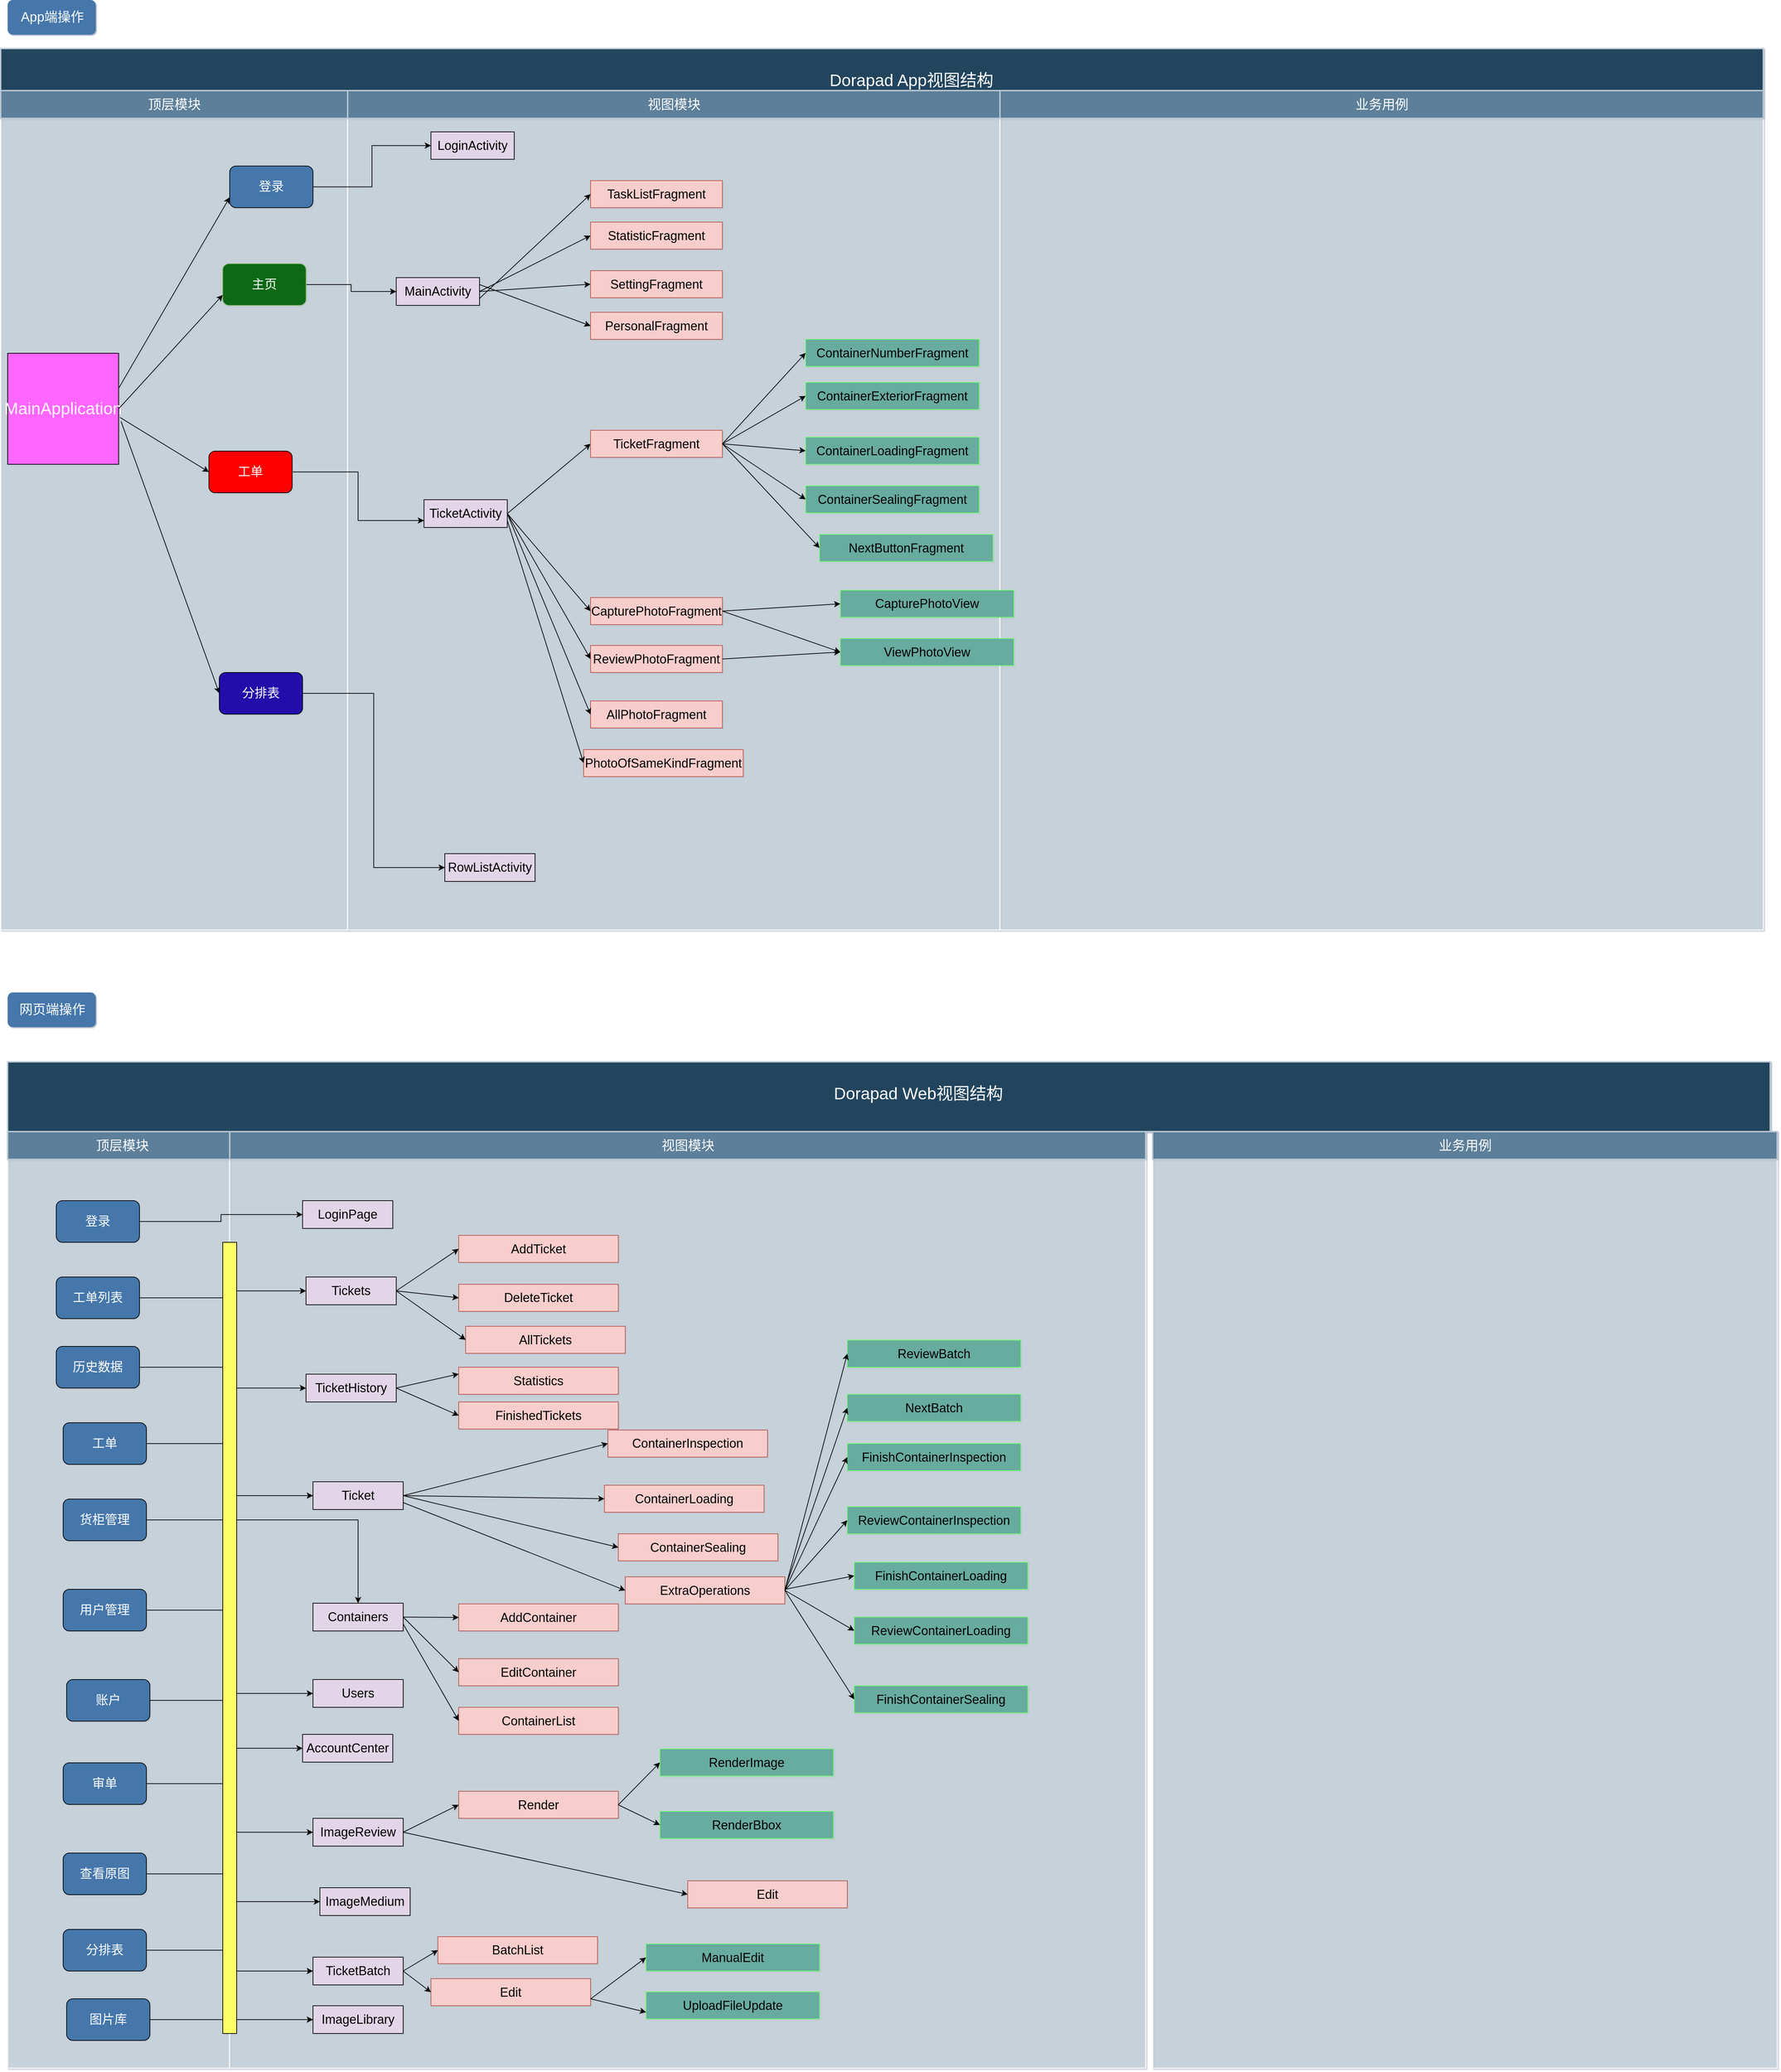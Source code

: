 <mxfile version="18.0.7" type="github">
  <diagram id="6a731a19-8d31-9384-78a2-239565b7b9f0" name="Page-1">
    <mxGraphModel dx="1422" dy="798" grid="1" gridSize="10" guides="1" tooltips="1" connect="1" arrows="1" fold="1" page="1" pageScale="1" pageWidth="1169" pageHeight="827" background="none" math="0" shadow="1">
      <root>
        <mxCell id="0" />
        <mxCell id="1" parent="0" />
        <mxCell id="56" value="Dorapad App视图结构" style="strokeColor=#BAC8D3;fillColor=#23445D;fontSize=24;strokeWidth=2;fontFamily=Helvetica;html=1;fontColor=#FFFFFF;fontStyle=0;spacingBottom=8;spacingRight=0;spacingLeft=83;" parent="1" vertex="1">
          <mxGeometry x="150" y="830" width="2540" height="100.5" as="geometry" />
        </mxCell>
        <mxCell id="68" value="" style="strokeColor=#FFFFFF;fillColor=#BAC8D3;fontSize=18;strokeWidth=2;fontFamily=Helvetica;html=1;opacity=60;" parent="1" vertex="1">
          <mxGeometry x="150" y="930.5" width="500" height="1169.5" as="geometry" />
        </mxCell>
        <mxCell id="75" value="" style="strokeColor=#FFFFFF;fillColor=#BAC8D3;fontSize=18;strokeWidth=2;fontFamily=Helvetica;html=1;opacity=60;" parent="1" vertex="1">
          <mxGeometry x="650" y="920" width="940" height="1180" as="geometry" />
        </mxCell>
        <mxCell id="82" value="" style="strokeColor=#FFFFFF;fillColor=#BAC8D3;fontSize=18;strokeWidth=2;fontFamily=Helvetica;html=1;opacity=60;" parent="1" vertex="1">
          <mxGeometry x="1590" y="930.5" width="1100" height="1169.5" as="geometry" />
        </mxCell>
        <mxCell id="140" value="" style="group" parent="1" vertex="1" connectable="0">
          <mxGeometry x="150" y="890.5" width="1440" height="40" as="geometry" />
        </mxCell>
        <mxCell id="141" value="顶层模块" style="strokeColor=#BAC8D3;fillColor=#5d7f99;fontSize=19;strokeWidth=2;fontFamily=Helvetica;html=1;labelBackgroundColor=none;fontColor=#FFFFFF;" parent="140" vertex="1">
          <mxGeometry width="500" height="40" as="geometry" />
        </mxCell>
        <mxCell id="142" value="视图模块" style="strokeColor=#BAC8D3;fillColor=#5d7f99;fontSize=19;strokeWidth=2;fontFamily=Helvetica;html=1;labelBackgroundColor=none;fontColor=#FFFFFF;" parent="140" vertex="1">
          <mxGeometry x="500" width="940" height="40" as="geometry" />
        </mxCell>
        <mxCell id="143" value="业务用例" style="strokeColor=#BAC8D3;fillColor=#5d7f99;fontSize=19;strokeWidth=2;fontFamily=Helvetica;html=1;labelBackgroundColor=none;fontColor=#FFFFFF;" parent="1" vertex="1">
          <mxGeometry x="1590" y="890.5" width="1100" height="40" as="geometry" />
        </mxCell>
        <mxCell id="KtHz6CWN3VUIrA_hkouJ-246" value="&lt;font color=&quot;#ffffff&quot;&gt;&lt;font style=&quot;font-size: 19px&quot;&gt;App端操作&lt;/font&gt;&lt;br style=&quot;font-size: 13px&quot;&gt;&lt;/font&gt;" style="rounded=1;fillColor=#4477AB;strokeColor=none;strokeWidth=2;fontFamily=Helvetica;html=1;gradientColor=none;fontSize=13;" parent="1" vertex="1">
          <mxGeometry x="160.005" y="760" width="127" height="50" as="geometry" />
        </mxCell>
        <mxCell id="Xd9lSxhKwCtSjWoDa_1W-157" style="edgeStyle=orthogonalEdgeStyle;rounded=0;orthogonalLoop=1;jettySize=auto;html=1;entryX=0;entryY=0.5;entryDx=0;entryDy=0;fontSize=18;fontColor=#000000;" parent="1" source="Xd9lSxhKwCtSjWoDa_1W-147" target="Xd9lSxhKwCtSjWoDa_1W-156" edge="1">
          <mxGeometry relative="1" as="geometry" />
        </mxCell>
        <mxCell id="Xd9lSxhKwCtSjWoDa_1W-147" value="&lt;font style=&quot;font-size: 18px;&quot; color=&quot;#ffffff&quot;&gt;登录&lt;/font&gt;" style="rounded=1;whiteSpace=wrap;html=1;fillColor=#4477AB;" parent="1" vertex="1">
          <mxGeometry x="480" y="999.25" width="120" height="60" as="geometry" />
        </mxCell>
        <mxCell id="Xd9lSxhKwCtSjWoDa_1W-169" style="edgeStyle=orthogonalEdgeStyle;rounded=0;orthogonalLoop=1;jettySize=auto;html=1;entryX=0;entryY=0.5;entryDx=0;entryDy=0;fontSize=18;fontColor=#000000;" parent="1" source="Xd9lSxhKwCtSjWoDa_1W-148" target="Xd9lSxhKwCtSjWoDa_1W-158" edge="1">
          <mxGeometry relative="1" as="geometry" />
        </mxCell>
        <mxCell id="Xd9lSxhKwCtSjWoDa_1W-148" value="&lt;font color=&quot;#ffffff&quot;&gt;&lt;span style=&quot;font-size: 18px;&quot;&gt;主页&lt;/span&gt;&lt;/font&gt;" style="rounded=1;whiteSpace=wrap;html=1;fillColor=#096913;strokeColor=#82b366;" parent="1" vertex="1">
          <mxGeometry x="470" y="1140" width="120" height="60" as="geometry" />
        </mxCell>
        <mxCell id="Xd9lSxhKwCtSjWoDa_1W-198" style="edgeStyle=orthogonalEdgeStyle;rounded=0;orthogonalLoop=1;jettySize=auto;html=1;entryX=0;entryY=0.5;entryDx=0;entryDy=0;fontSize=18;fontColor=#000000;" parent="1" source="Xd9lSxhKwCtSjWoDa_1W-152" target="Xd9lSxhKwCtSjWoDa_1W-197" edge="1">
          <mxGeometry relative="1" as="geometry" />
        </mxCell>
        <mxCell id="Xd9lSxhKwCtSjWoDa_1W-152" value="&lt;font color=&quot;#ffffff&quot;&gt;&lt;span style=&quot;font-size: 18px;&quot;&gt;分排表&lt;/span&gt;&lt;/font&gt;" style="rounded=1;whiteSpace=wrap;html=1;fillColor=#210CAB;" parent="1" vertex="1">
          <mxGeometry x="465" y="1729" width="120" height="60" as="geometry" />
        </mxCell>
        <mxCell id="Xd9lSxhKwCtSjWoDa_1W-171" style="edgeStyle=orthogonalEdgeStyle;rounded=0;orthogonalLoop=1;jettySize=auto;html=1;entryX=0;entryY=0.75;entryDx=0;entryDy=0;fontSize=18;fontColor=#000000;" parent="1" source="Xd9lSxhKwCtSjWoDa_1W-153" target="Xd9lSxhKwCtSjWoDa_1W-170" edge="1">
          <mxGeometry relative="1" as="geometry" />
        </mxCell>
        <mxCell id="Xd9lSxhKwCtSjWoDa_1W-153" value="&lt;font color=&quot;#ffffff&quot;&gt;&lt;span style=&quot;font-size: 18px;&quot;&gt;工单&lt;/span&gt;&lt;/font&gt;" style="rounded=1;whiteSpace=wrap;html=1;fillColor=#FF0000;" parent="1" vertex="1">
          <mxGeometry x="450" y="1410" width="120" height="60" as="geometry" />
        </mxCell>
        <mxCell id="Xd9lSxhKwCtSjWoDa_1W-156" value="&lt;font color=&quot;#000000&quot;&gt;LoginActivity&lt;/font&gt;" style="rounded=0;whiteSpace=wrap;html=1;fontSize=18;fontColor=#FFFFFF;fillColor=#E1D5E7;" parent="1" vertex="1">
          <mxGeometry x="770" y="950" width="120" height="39.5" as="geometry" />
        </mxCell>
        <mxCell id="Xd9lSxhKwCtSjWoDa_1W-158" value="&lt;font color=&quot;#000000&quot;&gt;MainActivity&lt;/font&gt;" style="rounded=0;whiteSpace=wrap;html=1;fontSize=18;fontColor=#FFFFFF;fillColor=#E1D5E7;" parent="1" vertex="1">
          <mxGeometry x="720" y="1160" width="120" height="40" as="geometry" />
        </mxCell>
        <mxCell id="Xd9lSxhKwCtSjWoDa_1W-159" value="TaskListFragment" style="rounded=0;whiteSpace=wrap;html=1;fontSize=18;fillColor=#f8cecc;strokeColor=#b85450;" parent="1" vertex="1">
          <mxGeometry x="1000" y="1020.25" width="190" height="39" as="geometry" />
        </mxCell>
        <mxCell id="Xd9lSxhKwCtSjWoDa_1W-160" value="StatisticFragment" style="rounded=0;whiteSpace=wrap;html=1;fontSize=18;fillColor=#f8cecc;strokeColor=#b85450;" parent="1" vertex="1">
          <mxGeometry x="1000" y="1080" width="190" height="39" as="geometry" />
        </mxCell>
        <mxCell id="Xd9lSxhKwCtSjWoDa_1W-161" value="SettingFragment" style="rounded=0;whiteSpace=wrap;html=1;fontSize=18;fillColor=#f8cecc;strokeColor=#b85450;" parent="1" vertex="1">
          <mxGeometry x="1000" y="1150" width="190" height="39" as="geometry" />
        </mxCell>
        <mxCell id="Xd9lSxhKwCtSjWoDa_1W-162" value="PersonalFragment" style="rounded=0;whiteSpace=wrap;html=1;fontSize=18;fillColor=#f8cecc;strokeColor=#b85450;" parent="1" vertex="1">
          <mxGeometry x="1000" y="1210" width="190" height="39" as="geometry" />
        </mxCell>
        <mxCell id="Xd9lSxhKwCtSjWoDa_1W-164" value="" style="endArrow=classic;html=1;rounded=0;fontSize=18;fontColor=#000000;entryX=0;entryY=0.5;entryDx=0;entryDy=0;exitX=1;exitY=0.75;exitDx=0;exitDy=0;" parent="1" source="Xd9lSxhKwCtSjWoDa_1W-158" target="Xd9lSxhKwCtSjWoDa_1W-159" edge="1">
          <mxGeometry width="50" height="50" relative="1" as="geometry">
            <mxPoint x="600" y="1100" as="sourcePoint" />
            <mxPoint x="650" y="1050" as="targetPoint" />
          </mxGeometry>
        </mxCell>
        <mxCell id="Xd9lSxhKwCtSjWoDa_1W-166" value="" style="endArrow=classic;html=1;rounded=0;fontSize=18;fontColor=#000000;entryX=0;entryY=0.5;entryDx=0;entryDy=0;" parent="1" target="Xd9lSxhKwCtSjWoDa_1W-160" edge="1">
          <mxGeometry width="50" height="50" relative="1" as="geometry">
            <mxPoint x="840" y="1180" as="sourcePoint" />
            <mxPoint x="650" y="1050" as="targetPoint" />
          </mxGeometry>
        </mxCell>
        <mxCell id="Xd9lSxhKwCtSjWoDa_1W-167" value="" style="endArrow=classic;html=1;rounded=0;fontSize=18;fontColor=#000000;entryX=0;entryY=0.5;entryDx=0;entryDy=0;exitX=1;exitY=0.5;exitDx=0;exitDy=0;" parent="1" source="Xd9lSxhKwCtSjWoDa_1W-158" target="Xd9lSxhKwCtSjWoDa_1W-161" edge="1">
          <mxGeometry width="50" height="50" relative="1" as="geometry">
            <mxPoint x="610" y="1110" as="sourcePoint" />
            <mxPoint x="680" y="1109.5" as="targetPoint" />
          </mxGeometry>
        </mxCell>
        <mxCell id="Xd9lSxhKwCtSjWoDa_1W-168" value="" style="endArrow=classic;html=1;rounded=0;fontSize=18;fontColor=#000000;entryX=0;entryY=0.5;entryDx=0;entryDy=0;exitX=1;exitY=0.25;exitDx=0;exitDy=0;" parent="1" source="Xd9lSxhKwCtSjWoDa_1W-158" target="Xd9lSxhKwCtSjWoDa_1W-162" edge="1">
          <mxGeometry width="50" height="50" relative="1" as="geometry">
            <mxPoint x="600" y="1100" as="sourcePoint" />
            <mxPoint x="680" y="1179.5" as="targetPoint" />
          </mxGeometry>
        </mxCell>
        <mxCell id="Xd9lSxhKwCtSjWoDa_1W-170" value="&lt;font color=&quot;#000000&quot;&gt;TicketActivity&lt;/font&gt;" style="rounded=0;whiteSpace=wrap;html=1;fontSize=18;fontColor=#FFFFFF;fillColor=#E1D5E7;" parent="1" vertex="1">
          <mxGeometry x="760" y="1480" width="120" height="40" as="geometry" />
        </mxCell>
        <mxCell id="Xd9lSxhKwCtSjWoDa_1W-172" value="TicketFragment" style="rounded=0;whiteSpace=wrap;html=1;fontSize=18;fillColor=#f8cecc;strokeColor=#b85450;" parent="1" vertex="1">
          <mxGeometry x="1000" y="1380" width="190" height="39" as="geometry" />
        </mxCell>
        <mxCell id="Xd9lSxhKwCtSjWoDa_1W-173" value="CapturePhotoFragment" style="rounded=0;whiteSpace=wrap;html=1;fontSize=18;fillColor=#f8cecc;strokeColor=#b85450;" parent="1" vertex="1">
          <mxGeometry x="1000" y="1621" width="190" height="39" as="geometry" />
        </mxCell>
        <mxCell id="Xd9lSxhKwCtSjWoDa_1W-174" value="ReviewPhotoFragment" style="rounded=0;whiteSpace=wrap;html=1;fontSize=18;fillColor=#f8cecc;strokeColor=#b85450;" parent="1" vertex="1">
          <mxGeometry x="1000" y="1690" width="190" height="39" as="geometry" />
        </mxCell>
        <mxCell id="Xd9lSxhKwCtSjWoDa_1W-175" value="AllPhotoFragment" style="rounded=0;whiteSpace=wrap;html=1;fontSize=18;fillColor=#f8cecc;strokeColor=#b85450;" parent="1" vertex="1">
          <mxGeometry x="1000" y="1770" width="190" height="39" as="geometry" />
        </mxCell>
        <mxCell id="Xd9lSxhKwCtSjWoDa_1W-176" value="PhotoOfSameKindFragment" style="rounded=0;whiteSpace=wrap;html=1;fontSize=18;fillColor=#f8cecc;strokeColor=#b85450;" parent="1" vertex="1">
          <mxGeometry x="990" y="1840" width="230" height="39" as="geometry" />
        </mxCell>
        <mxCell id="Xd9lSxhKwCtSjWoDa_1W-177" value="" style="endArrow=classic;html=1;rounded=0;fontSize=18;fontColor=#000000;entryX=0;entryY=0.5;entryDx=0;entryDy=0;exitX=1;exitY=0.5;exitDx=0;exitDy=0;" parent="1" source="Xd9lSxhKwCtSjWoDa_1W-170" target="Xd9lSxhKwCtSjWoDa_1W-172" edge="1">
          <mxGeometry width="50" height="50" relative="1" as="geometry">
            <mxPoint x="600" y="1499.63" as="sourcePoint" />
            <mxPoint x="670" y="1439.38" as="targetPoint" />
          </mxGeometry>
        </mxCell>
        <mxCell id="Xd9lSxhKwCtSjWoDa_1W-178" value="" style="endArrow=classic;html=1;rounded=0;fontSize=18;fontColor=#000000;entryX=0;entryY=0.5;entryDx=0;entryDy=0;exitX=1;exitY=0.5;exitDx=0;exitDy=0;" parent="1" source="Xd9lSxhKwCtSjWoDa_1W-170" target="Xd9lSxhKwCtSjWoDa_1W-173" edge="1">
          <mxGeometry width="50" height="50" relative="1" as="geometry">
            <mxPoint x="610" y="1509.63" as="sourcePoint" />
            <mxPoint x="660" y="1329.5" as="targetPoint" />
          </mxGeometry>
        </mxCell>
        <mxCell id="Xd9lSxhKwCtSjWoDa_1W-179" value="" style="endArrow=classic;html=1;rounded=0;fontSize=18;fontColor=#000000;entryX=0;entryY=0.5;entryDx=0;entryDy=0;exitX=1;exitY=0.5;exitDx=0;exitDy=0;" parent="1" source="Xd9lSxhKwCtSjWoDa_1W-170" target="Xd9lSxhKwCtSjWoDa_1W-174" edge="1">
          <mxGeometry width="50" height="50" relative="1" as="geometry">
            <mxPoint x="600" y="1500" as="sourcePoint" />
            <mxPoint x="660" y="1400.5" as="targetPoint" />
          </mxGeometry>
        </mxCell>
        <mxCell id="Xd9lSxhKwCtSjWoDa_1W-180" value="" style="endArrow=classic;html=1;rounded=0;fontSize=18;fontColor=#000000;entryX=0;entryY=0.5;entryDx=0;entryDy=0;exitX=1;exitY=0.5;exitDx=0;exitDy=0;" parent="1" source="Xd9lSxhKwCtSjWoDa_1W-170" target="Xd9lSxhKwCtSjWoDa_1W-175" edge="1">
          <mxGeometry width="50" height="50" relative="1" as="geometry">
            <mxPoint x="610" y="1510" as="sourcePoint" />
            <mxPoint x="660" y="1479.5" as="targetPoint" />
          </mxGeometry>
        </mxCell>
        <mxCell id="Xd9lSxhKwCtSjWoDa_1W-181" value="" style="endArrow=classic;html=1;rounded=0;fontSize=18;fontColor=#000000;entryX=0;entryY=0.5;entryDx=0;entryDy=0;" parent="1" target="Xd9lSxhKwCtSjWoDa_1W-176" edge="1">
          <mxGeometry width="50" height="50" relative="1" as="geometry">
            <mxPoint x="880" y="1510" as="sourcePoint" />
            <mxPoint x="660" y="1559.5" as="targetPoint" />
          </mxGeometry>
        </mxCell>
        <mxCell id="Xd9lSxhKwCtSjWoDa_1W-182" value="ContainerNumberFragment" style="rounded=0;whiteSpace=wrap;html=1;fontSize=18;fillColor=#67AB9F;strokeColor=#66FF66;" parent="1" vertex="1">
          <mxGeometry x="1310" y="1249" width="250" height="39" as="geometry" />
        </mxCell>
        <mxCell id="Xd9lSxhKwCtSjWoDa_1W-183" value="ContainerExteriorFragment" style="rounded=0;whiteSpace=wrap;html=1;fontSize=18;fillColor=#67AB9F;strokeColor=#66FF66;" parent="1" vertex="1">
          <mxGeometry x="1310" y="1311" width="250" height="39" as="geometry" />
        </mxCell>
        <mxCell id="Xd9lSxhKwCtSjWoDa_1W-184" value="ContainerLoadingFragment" style="rounded=0;whiteSpace=wrap;html=1;fontSize=18;fillColor=#67AB9F;strokeColor=#66FF66;" parent="1" vertex="1">
          <mxGeometry x="1310" y="1390" width="250" height="39" as="geometry" />
        </mxCell>
        <mxCell id="Xd9lSxhKwCtSjWoDa_1W-185" value="ContainerSealingFragment" style="rounded=0;whiteSpace=wrap;html=1;fontSize=18;fillColor=#67AB9F;strokeColor=#66FF66;" parent="1" vertex="1">
          <mxGeometry x="1310" y="1460" width="250" height="39" as="geometry" />
        </mxCell>
        <mxCell id="Xd9lSxhKwCtSjWoDa_1W-186" value="NextButtonFragment" style="rounded=0;whiteSpace=wrap;html=1;fontSize=18;fillColor=#67AB9F;strokeColor=#66FF66;" parent="1" vertex="1">
          <mxGeometry x="1330" y="1530" width="250" height="39" as="geometry" />
        </mxCell>
        <mxCell id="Xd9lSxhKwCtSjWoDa_1W-187" value="" style="endArrow=classic;html=1;rounded=0;fontSize=18;fontColor=#000000;entryX=0;entryY=0.5;entryDx=0;entryDy=0;exitX=1;exitY=0.5;exitDx=0;exitDy=0;" parent="1" source="Xd9lSxhKwCtSjWoDa_1W-172" target="Xd9lSxhKwCtSjWoDa_1W-182" edge="1">
          <mxGeometry width="50" height="50" relative="1" as="geometry">
            <mxPoint x="870" y="1370.13" as="sourcePoint" />
            <mxPoint x="940" y="1270" as="targetPoint" />
          </mxGeometry>
        </mxCell>
        <mxCell id="Xd9lSxhKwCtSjWoDa_1W-188" value="" style="endArrow=classic;html=1;rounded=0;fontSize=18;fontColor=#000000;entryX=0;entryY=0.5;entryDx=0;entryDy=0;exitX=1;exitY=0.5;exitDx=0;exitDy=0;" parent="1" source="Xd9lSxhKwCtSjWoDa_1W-172" target="Xd9lSxhKwCtSjWoDa_1W-183" edge="1">
          <mxGeometry width="50" height="50" relative="1" as="geometry">
            <mxPoint x="870" y="1409.5" as="sourcePoint" />
            <mxPoint x="950" y="1280" as="targetPoint" />
          </mxGeometry>
        </mxCell>
        <mxCell id="Xd9lSxhKwCtSjWoDa_1W-189" value="" style="endArrow=classic;html=1;rounded=0;fontSize=18;fontColor=#000000;entryX=0;entryY=0.5;entryDx=0;entryDy=0;exitX=1;exitY=0.5;exitDx=0;exitDy=0;" parent="1" source="Xd9lSxhKwCtSjWoDa_1W-172" target="Xd9lSxhKwCtSjWoDa_1W-184" edge="1">
          <mxGeometry width="50" height="50" relative="1" as="geometry">
            <mxPoint x="870" y="1409.5" as="sourcePoint" />
            <mxPoint x="950" y="1340.5" as="targetPoint" />
          </mxGeometry>
        </mxCell>
        <mxCell id="Xd9lSxhKwCtSjWoDa_1W-190" value="" style="endArrow=classic;html=1;rounded=0;fontSize=18;fontColor=#000000;entryX=0;entryY=0.5;entryDx=0;entryDy=0;exitX=1;exitY=0.5;exitDx=0;exitDy=0;" parent="1" source="Xd9lSxhKwCtSjWoDa_1W-172" target="Xd9lSxhKwCtSjWoDa_1W-185" edge="1">
          <mxGeometry width="50" height="50" relative="1" as="geometry">
            <mxPoint x="870" y="1409.5" as="sourcePoint" />
            <mxPoint x="950" y="1419.5" as="targetPoint" />
          </mxGeometry>
        </mxCell>
        <mxCell id="Xd9lSxhKwCtSjWoDa_1W-191" value="" style="endArrow=classic;html=1;rounded=0;fontSize=18;fontColor=#000000;entryX=0;entryY=0.5;entryDx=0;entryDy=0;exitX=1;exitY=0.5;exitDx=0;exitDy=0;" parent="1" source="Xd9lSxhKwCtSjWoDa_1W-172" target="Xd9lSxhKwCtSjWoDa_1W-186" edge="1">
          <mxGeometry width="50" height="50" relative="1" as="geometry">
            <mxPoint x="870" y="1409.5" as="sourcePoint" />
            <mxPoint x="940" y="1489.5" as="targetPoint" />
          </mxGeometry>
        </mxCell>
        <mxCell id="Xd9lSxhKwCtSjWoDa_1W-192" value="ViewPhotoView" style="rounded=0;whiteSpace=wrap;html=1;fontSize=18;fillColor=#67AB9F;strokeColor=#66FF66;" parent="1" vertex="1">
          <mxGeometry x="1360" y="1680" width="250" height="39" as="geometry" />
        </mxCell>
        <mxCell id="Xd9lSxhKwCtSjWoDa_1W-193" value="CapturePhotoView" style="rounded=0;whiteSpace=wrap;html=1;fontSize=18;fillColor=#67AB9F;strokeColor=#66FF66;" parent="1" vertex="1">
          <mxGeometry x="1360" y="1610.5" width="250" height="39" as="geometry" />
        </mxCell>
        <mxCell id="Xd9lSxhKwCtSjWoDa_1W-194" value="" style="endArrow=classic;html=1;rounded=0;fontSize=18;fontColor=#000000;entryX=0;entryY=0.5;entryDx=0;entryDy=0;exitX=1;exitY=0.5;exitDx=0;exitDy=0;" parent="1" target="Xd9lSxhKwCtSjWoDa_1W-193" edge="1" source="Xd9lSxhKwCtSjWoDa_1W-173">
          <mxGeometry width="50" height="50" relative="1" as="geometry">
            <mxPoint x="860" y="1634.5" as="sourcePoint" />
            <mxPoint x="960" y="1784.5" as="targetPoint" />
          </mxGeometry>
        </mxCell>
        <mxCell id="Xd9lSxhKwCtSjWoDa_1W-195" value="" style="endArrow=classic;html=1;rounded=0;fontSize=18;fontColor=#000000;entryX=0;entryY=0.5;entryDx=0;entryDy=0;exitX=1;exitY=0.5;exitDx=0;exitDy=0;" parent="1" source="Xd9lSxhKwCtSjWoDa_1W-173" target="Xd9lSxhKwCtSjWoDa_1W-192" edge="1">
          <mxGeometry width="50" height="50" relative="1" as="geometry">
            <mxPoint x="870" y="1644.5" as="sourcePoint" />
            <mxPoint x="1000" y="1640" as="targetPoint" />
          </mxGeometry>
        </mxCell>
        <mxCell id="Xd9lSxhKwCtSjWoDa_1W-196" value="" style="endArrow=classic;html=1;rounded=0;fontSize=18;fontColor=#000000;entryX=0;entryY=0.5;entryDx=0;entryDy=0;exitX=1;exitY=0.5;exitDx=0;exitDy=0;" parent="1" source="Xd9lSxhKwCtSjWoDa_1W-174" target="Xd9lSxhKwCtSjWoDa_1W-192" edge="1">
          <mxGeometry width="50" height="50" relative="1" as="geometry">
            <mxPoint x="870" y="1650.5" as="sourcePoint" />
            <mxPoint x="1000" y="1709.5" as="targetPoint" />
          </mxGeometry>
        </mxCell>
        <mxCell id="Xd9lSxhKwCtSjWoDa_1W-197" value="&lt;font color=&quot;#000000&quot;&gt;RowListActivity&lt;/font&gt;" style="rounded=0;whiteSpace=wrap;html=1;fontSize=18;fontColor=#FFFFFF;fillColor=#E1D5E7;" parent="1" vertex="1">
          <mxGeometry x="790" y="1990" width="130" height="40" as="geometry" />
        </mxCell>
        <mxCell id="Xd9lSxhKwCtSjWoDa_1W-199" value="&lt;font color=&quot;#ffffff&quot;&gt;&lt;font style=&quot;font-size: 19px&quot;&gt;网页端操作&lt;/font&gt;&lt;br style=&quot;font-size: 13px&quot;&gt;&lt;/font&gt;" style="rounded=1;fillColor=#4477AB;strokeColor=none;strokeWidth=2;fontFamily=Helvetica;html=1;gradientColor=none;fontSize=13;" parent="1" vertex="1">
          <mxGeometry x="160.005" y="2190" width="127" height="50" as="geometry" />
        </mxCell>
        <mxCell id="Xd9lSxhKwCtSjWoDa_1W-200" value="Dorapad Web视图结构" style="strokeColor=#BAC8D3;fillColor=#23445D;fontSize=24;strokeWidth=2;fontFamily=Helvetica;html=1;fontColor=#FFFFFF;fontStyle=0;spacingBottom=8;spacingRight=0;spacingLeft=83;" parent="1" vertex="1">
          <mxGeometry x="160" y="2290" width="2540" height="100.5" as="geometry" />
        </mxCell>
        <mxCell id="Xd9lSxhKwCtSjWoDa_1W-201" value="" style="strokeColor=#FFFFFF;fillColor=#BAC8D3;fontSize=18;strokeWidth=2;fontFamily=Helvetica;html=1;opacity=60;" parent="1" vertex="1">
          <mxGeometry x="160" y="2400" width="320" height="1340" as="geometry" />
        </mxCell>
        <mxCell id="Xd9lSxhKwCtSjWoDa_1W-202" value="" style="strokeColor=#FFFFFF;fillColor=#BAC8D3;fontSize=18;strokeWidth=2;fontFamily=Helvetica;html=1;opacity=60;" parent="1" vertex="1">
          <mxGeometry x="480" y="2400" width="1320" height="1340" as="geometry" />
        </mxCell>
        <mxCell id="Xd9lSxhKwCtSjWoDa_1W-203" value="" style="strokeColor=#FFFFFF;fillColor=#BAC8D3;fontSize=18;strokeWidth=2;fontFamily=Helvetica;html=1;opacity=60;" parent="1" vertex="1">
          <mxGeometry x="1810" y="2390.5" width="900" height="1349.5" as="geometry" />
        </mxCell>
        <mxCell id="Xd9lSxhKwCtSjWoDa_1W-204" value="业务用例" style="strokeColor=#BAC8D3;fillColor=#5d7f99;fontSize=19;strokeWidth=2;fontFamily=Helvetica;html=1;labelBackgroundColor=none;fontColor=#FFFFFF;" parent="1" vertex="1">
          <mxGeometry x="1810" y="2390.5" width="900" height="40" as="geometry" />
        </mxCell>
        <mxCell id="Xd9lSxhKwCtSjWoDa_1W-205" value="" style="group" parent="1" vertex="1" connectable="0">
          <mxGeometry x="160" y="2390.5" width="1640" height="68.5" as="geometry" />
        </mxCell>
        <mxCell id="Xd9lSxhKwCtSjWoDa_1W-206" value="顶层模块" style="strokeColor=#BAC8D3;fillColor=#5d7f99;fontSize=19;strokeWidth=2;fontFamily=Helvetica;html=1;labelBackgroundColor=none;fontColor=#FFFFFF;" parent="Xd9lSxhKwCtSjWoDa_1W-205" vertex="1">
          <mxGeometry width="330" height="40" as="geometry" />
        </mxCell>
        <mxCell id="Xd9lSxhKwCtSjWoDa_1W-207" value="视图模块" style="strokeColor=#BAC8D3;fillColor=#5d7f99;fontSize=19;strokeWidth=2;fontFamily=Helvetica;html=1;labelBackgroundColor=none;fontColor=#FFFFFF;" parent="Xd9lSxhKwCtSjWoDa_1W-205" vertex="1">
          <mxGeometry x="320" width="1320" height="40" as="geometry" />
        </mxCell>
        <mxCell id="G0_cIJu9ryA7k_sfbCdE-165" style="edgeStyle=orthogonalEdgeStyle;rounded=0;orthogonalLoop=1;jettySize=auto;html=1;entryX=0;entryY=0.5;entryDx=0;entryDy=0;" parent="1" source="G0_cIJu9ryA7k_sfbCdE-143" target="G0_cIJu9ryA7k_sfbCdE-151" edge="1">
          <mxGeometry relative="1" as="geometry" />
        </mxCell>
        <mxCell id="G0_cIJu9ryA7k_sfbCdE-143" value="&lt;font color=&quot;#ffffff&quot;&gt;&lt;span style=&quot;font-size: 18px;&quot;&gt;登录&lt;/span&gt;&lt;/font&gt;" style="rounded=1;whiteSpace=wrap;html=1;fillColor=#4477AB;" parent="1" vertex="1">
          <mxGeometry x="230" y="2490" width="120" height="60" as="geometry" />
        </mxCell>
        <mxCell id="G0_cIJu9ryA7k_sfbCdE-166" style="edgeStyle=orthogonalEdgeStyle;rounded=0;orthogonalLoop=1;jettySize=auto;html=1;entryX=0;entryY=0.5;entryDx=0;entryDy=0;" parent="1" source="G0_cIJu9ryA7k_sfbCdE-144" target="G0_cIJu9ryA7k_sfbCdE-152" edge="1">
          <mxGeometry relative="1" as="geometry" />
        </mxCell>
        <mxCell id="G0_cIJu9ryA7k_sfbCdE-144" value="&lt;font color=&quot;#ffffff&quot;&gt;&lt;span style=&quot;font-size: 18px;&quot;&gt;工单列表&lt;/span&gt;&lt;/font&gt;" style="rounded=1;whiteSpace=wrap;html=1;fillColor=#4477AB;" parent="1" vertex="1">
          <mxGeometry x="230" y="2600" width="120" height="60" as="geometry" />
        </mxCell>
        <mxCell id="G0_cIJu9ryA7k_sfbCdE-168" style="edgeStyle=orthogonalEdgeStyle;rounded=0;orthogonalLoop=1;jettySize=auto;html=1;entryX=0;entryY=0.5;entryDx=0;entryDy=0;" parent="1" source="G0_cIJu9ryA7k_sfbCdE-145" target="G0_cIJu9ryA7k_sfbCdE-154" edge="1">
          <mxGeometry relative="1" as="geometry" />
        </mxCell>
        <mxCell id="G0_cIJu9ryA7k_sfbCdE-145" value="&lt;font color=&quot;#ffffff&quot;&gt;&lt;span style=&quot;font-size: 18px;&quot;&gt;工单&lt;/span&gt;&lt;/font&gt;" style="rounded=1;whiteSpace=wrap;html=1;fillColor=#4477AB;" parent="1" vertex="1">
          <mxGeometry x="240" y="2810" width="120" height="60" as="geometry" />
        </mxCell>
        <mxCell id="G0_cIJu9ryA7k_sfbCdE-172" style="edgeStyle=orthogonalEdgeStyle;rounded=0;orthogonalLoop=1;jettySize=auto;html=1;entryX=0;entryY=0.5;entryDx=0;entryDy=0;" parent="1" source="G0_cIJu9ryA7k_sfbCdE-146" target="G0_cIJu9ryA7k_sfbCdE-158" edge="1">
          <mxGeometry relative="1" as="geometry" />
        </mxCell>
        <mxCell id="G0_cIJu9ryA7k_sfbCdE-146" value="&lt;font color=&quot;#ffffff&quot;&gt;&lt;span style=&quot;font-size: 18px;&quot;&gt;审单&lt;/span&gt;&lt;/font&gt;" style="rounded=1;whiteSpace=wrap;html=1;fillColor=#4477AB;" parent="1" vertex="1">
          <mxGeometry x="240" y="3300" width="120" height="60" as="geometry" />
        </mxCell>
        <mxCell id="G0_cIJu9ryA7k_sfbCdE-170" style="edgeStyle=orthogonalEdgeStyle;rounded=0;orthogonalLoop=1;jettySize=auto;html=1;entryX=0;entryY=0.5;entryDx=0;entryDy=0;" parent="1" source="G0_cIJu9ryA7k_sfbCdE-147" target="G0_cIJu9ryA7k_sfbCdE-156" edge="1">
          <mxGeometry relative="1" as="geometry" />
        </mxCell>
        <mxCell id="G0_cIJu9ryA7k_sfbCdE-147" value="&lt;font color=&quot;#ffffff&quot;&gt;&lt;span style=&quot;font-size: 18px;&quot;&gt;用户管理&lt;/span&gt;&lt;/font&gt;" style="rounded=1;whiteSpace=wrap;html=1;fillColor=#4477AB;" parent="1" vertex="1">
          <mxGeometry x="240" y="3050" width="120" height="60" as="geometry" />
        </mxCell>
        <mxCell id="G0_cIJu9ryA7k_sfbCdE-171" style="edgeStyle=orthogonalEdgeStyle;rounded=0;orthogonalLoop=1;jettySize=auto;html=1;entryX=0;entryY=0.5;entryDx=0;entryDy=0;" parent="1" source="G0_cIJu9ryA7k_sfbCdE-148" target="G0_cIJu9ryA7k_sfbCdE-157" edge="1">
          <mxGeometry relative="1" as="geometry" />
        </mxCell>
        <mxCell id="G0_cIJu9ryA7k_sfbCdE-148" value="&lt;font color=&quot;#ffffff&quot;&gt;&lt;span style=&quot;font-size: 18px;&quot;&gt;账户&lt;/span&gt;&lt;/font&gt;" style="rounded=1;whiteSpace=wrap;html=1;fillColor=#4477AB;" parent="1" vertex="1">
          <mxGeometry x="245" y="3180" width="120" height="60" as="geometry" />
        </mxCell>
        <mxCell id="G0_cIJu9ryA7k_sfbCdE-167" style="edgeStyle=orthogonalEdgeStyle;rounded=0;orthogonalLoop=1;jettySize=auto;html=1;" parent="1" source="G0_cIJu9ryA7k_sfbCdE-149" target="G0_cIJu9ryA7k_sfbCdE-153" edge="1">
          <mxGeometry relative="1" as="geometry" />
        </mxCell>
        <mxCell id="G0_cIJu9ryA7k_sfbCdE-149" value="&lt;font color=&quot;#ffffff&quot;&gt;&lt;span style=&quot;font-size: 18px;&quot;&gt;历史数据&lt;/span&gt;&lt;/font&gt;" style="rounded=1;whiteSpace=wrap;html=1;fillColor=#4477AB;" parent="1" vertex="1">
          <mxGeometry x="230" y="2700" width="120" height="60" as="geometry" />
        </mxCell>
        <mxCell id="G0_cIJu9ryA7k_sfbCdE-169" style="edgeStyle=orthogonalEdgeStyle;rounded=0;orthogonalLoop=1;jettySize=auto;html=1;" parent="1" source="G0_cIJu9ryA7k_sfbCdE-150" target="G0_cIJu9ryA7k_sfbCdE-155" edge="1">
          <mxGeometry relative="1" as="geometry" />
        </mxCell>
        <mxCell id="G0_cIJu9ryA7k_sfbCdE-150" value="&lt;font color=&quot;#ffffff&quot;&gt;&lt;span style=&quot;font-size: 18px;&quot;&gt;货柜管理&lt;/span&gt;&lt;/font&gt;" style="rounded=1;whiteSpace=wrap;html=1;fillColor=#4477AB;" parent="1" vertex="1">
          <mxGeometry x="240" y="2920" width="120" height="60" as="geometry" />
        </mxCell>
        <mxCell id="G0_cIJu9ryA7k_sfbCdE-151" value="&lt;font color=&quot;#000000&quot;&gt;LoginPage&lt;/font&gt;" style="rounded=0;whiteSpace=wrap;html=1;fontSize=18;fontColor=#FFFFFF;fillColor=#E1D5E7;" parent="1" vertex="1">
          <mxGeometry x="585" y="2490" width="130" height="40" as="geometry" />
        </mxCell>
        <mxCell id="G0_cIJu9ryA7k_sfbCdE-152" value="&lt;font color=&quot;#000000&quot;&gt;Tickets&lt;/font&gt;" style="rounded=0;whiteSpace=wrap;html=1;fontSize=18;fontColor=#FFFFFF;fillColor=#E1D5E7;" parent="1" vertex="1">
          <mxGeometry x="590" y="2600" width="130" height="40" as="geometry" />
        </mxCell>
        <mxCell id="G0_cIJu9ryA7k_sfbCdE-153" value="&lt;font color=&quot;#000000&quot;&gt;TicketHistory&lt;/font&gt;" style="rounded=0;whiteSpace=wrap;html=1;fontSize=18;fontColor=#FFFFFF;fillColor=#E1D5E7;" parent="1" vertex="1">
          <mxGeometry x="590" y="2740" width="130" height="40" as="geometry" />
        </mxCell>
        <mxCell id="G0_cIJu9ryA7k_sfbCdE-154" value="&lt;font color=&quot;#000000&quot;&gt;Ticket&lt;/font&gt;" style="rounded=0;whiteSpace=wrap;html=1;fontSize=18;fontColor=#FFFFFF;fillColor=#E1D5E7;" parent="1" vertex="1">
          <mxGeometry x="600" y="2895" width="130" height="40" as="geometry" />
        </mxCell>
        <mxCell id="G0_cIJu9ryA7k_sfbCdE-155" value="&lt;font color=&quot;#000000&quot;&gt;Containers&lt;/font&gt;" style="rounded=0;whiteSpace=wrap;html=1;fontSize=18;fontColor=#FFFFFF;fillColor=#E1D5E7;" parent="1" vertex="1">
          <mxGeometry x="600" y="3070" width="130" height="40" as="geometry" />
        </mxCell>
        <mxCell id="G0_cIJu9ryA7k_sfbCdE-156" value="&lt;font color=&quot;#000000&quot;&gt;Users&lt;/font&gt;" style="rounded=0;whiteSpace=wrap;html=1;fontSize=18;fontColor=#FFFFFF;fillColor=#E1D5E7;" parent="1" vertex="1">
          <mxGeometry x="600" y="3180" width="130" height="40" as="geometry" />
        </mxCell>
        <mxCell id="G0_cIJu9ryA7k_sfbCdE-157" value="&lt;font color=&quot;#000000&quot;&gt;AccountCenter&lt;/font&gt;" style="rounded=0;whiteSpace=wrap;html=1;fontSize=18;fontColor=#FFFFFF;fillColor=#E1D5E7;" parent="1" vertex="1">
          <mxGeometry x="585" y="3259" width="130" height="40" as="geometry" />
        </mxCell>
        <mxCell id="G0_cIJu9ryA7k_sfbCdE-158" value="&lt;font color=&quot;#000000&quot;&gt;ImageReview&lt;/font&gt;" style="rounded=0;whiteSpace=wrap;html=1;fontSize=18;fontColor=#FFFFFF;fillColor=#E1D5E7;" parent="1" vertex="1">
          <mxGeometry x="600" y="3380" width="130" height="40" as="geometry" />
        </mxCell>
        <mxCell id="G0_cIJu9ryA7k_sfbCdE-173" style="edgeStyle=orthogonalEdgeStyle;rounded=0;orthogonalLoop=1;jettySize=auto;html=1;entryX=0;entryY=0.5;entryDx=0;entryDy=0;" parent="1" source="G0_cIJu9ryA7k_sfbCdE-159" target="G0_cIJu9ryA7k_sfbCdE-160" edge="1">
          <mxGeometry relative="1" as="geometry" />
        </mxCell>
        <mxCell id="G0_cIJu9ryA7k_sfbCdE-159" value="&lt;font color=&quot;#ffffff&quot;&gt;&lt;span style=&quot;font-size: 18px;&quot;&gt;查看原图&lt;/span&gt;&lt;/font&gt;" style="rounded=1;whiteSpace=wrap;html=1;fillColor=#4477AB;" parent="1" vertex="1">
          <mxGeometry x="240" y="3430" width="120" height="60" as="geometry" />
        </mxCell>
        <mxCell id="G0_cIJu9ryA7k_sfbCdE-160" value="&lt;font color=&quot;#000000&quot;&gt;ImageMedium&lt;/font&gt;" style="rounded=0;whiteSpace=wrap;html=1;fontSize=18;fontColor=#FFFFFF;fillColor=#E1D5E7;" parent="1" vertex="1">
          <mxGeometry x="610" y="3480" width="130" height="40" as="geometry" />
        </mxCell>
        <mxCell id="G0_cIJu9ryA7k_sfbCdE-174" style="edgeStyle=orthogonalEdgeStyle;rounded=0;orthogonalLoop=1;jettySize=auto;html=1;entryX=0;entryY=0.5;entryDx=0;entryDy=0;" parent="1" source="G0_cIJu9ryA7k_sfbCdE-161" target="G0_cIJu9ryA7k_sfbCdE-163" edge="1">
          <mxGeometry relative="1" as="geometry" />
        </mxCell>
        <mxCell id="G0_cIJu9ryA7k_sfbCdE-161" value="&lt;font color=&quot;#ffffff&quot;&gt;&lt;span style=&quot;font-size: 18px;&quot;&gt;分排表&lt;/span&gt;&lt;/font&gt;" style="rounded=1;whiteSpace=wrap;html=1;fillColor=#4477AB;" parent="1" vertex="1">
          <mxGeometry x="240" y="3540" width="120" height="60" as="geometry" />
        </mxCell>
        <mxCell id="G0_cIJu9ryA7k_sfbCdE-175" style="edgeStyle=orthogonalEdgeStyle;rounded=0;orthogonalLoop=1;jettySize=auto;html=1;entryX=0;entryY=0.5;entryDx=0;entryDy=0;" parent="1" source="G0_cIJu9ryA7k_sfbCdE-162" target="G0_cIJu9ryA7k_sfbCdE-164" edge="1">
          <mxGeometry relative="1" as="geometry" />
        </mxCell>
        <mxCell id="G0_cIJu9ryA7k_sfbCdE-162" value="&lt;font color=&quot;#ffffff&quot;&gt;&lt;span style=&quot;font-size: 18px;&quot;&gt;图片库&lt;/span&gt;&lt;/font&gt;" style="rounded=1;whiteSpace=wrap;html=1;fillColor=#4477AB;" parent="1" vertex="1">
          <mxGeometry x="245" y="3640" width="120" height="60" as="geometry" />
        </mxCell>
        <mxCell id="G0_cIJu9ryA7k_sfbCdE-163" value="&lt;font color=&quot;#000000&quot;&gt;TicketBatch&lt;/font&gt;" style="rounded=0;whiteSpace=wrap;html=1;fontSize=18;fontColor=#FFFFFF;fillColor=#E1D5E7;" parent="1" vertex="1">
          <mxGeometry x="600" y="3580" width="130" height="40" as="geometry" />
        </mxCell>
        <mxCell id="G0_cIJu9ryA7k_sfbCdE-164" value="&lt;font color=&quot;#000000&quot;&gt;ImageLibrary&lt;/font&gt;" style="rounded=0;whiteSpace=wrap;html=1;fontSize=18;fontColor=#FFFFFF;fillColor=#E1D5E7;" parent="1" vertex="1">
          <mxGeometry x="600" y="3650" width="130" height="40" as="geometry" />
        </mxCell>
        <mxCell id="G0_cIJu9ryA7k_sfbCdE-176" value="AddTicket" style="rounded=0;whiteSpace=wrap;html=1;fontSize=18;fillColor=#f8cecc;strokeColor=#b85450;" parent="1" vertex="1">
          <mxGeometry x="810" y="2540" width="230" height="39" as="geometry" />
        </mxCell>
        <mxCell id="G0_cIJu9ryA7k_sfbCdE-177" value="DeleteTicket" style="rounded=0;whiteSpace=wrap;html=1;fontSize=18;fillColor=#f8cecc;strokeColor=#b85450;" parent="1" vertex="1">
          <mxGeometry x="810" y="2610.5" width="230" height="39" as="geometry" />
        </mxCell>
        <mxCell id="G0_cIJu9ryA7k_sfbCdE-179" value="" style="endArrow=classic;html=1;rounded=0;entryX=0;entryY=0.5;entryDx=0;entryDy=0;exitX=1;exitY=0.5;exitDx=0;exitDy=0;" parent="1" source="G0_cIJu9ryA7k_sfbCdE-152" target="G0_cIJu9ryA7k_sfbCdE-176" edge="1">
          <mxGeometry width="50" height="50" relative="1" as="geometry">
            <mxPoint x="770" y="2620" as="sourcePoint" />
            <mxPoint x="820" y="2570" as="targetPoint" />
          </mxGeometry>
        </mxCell>
        <mxCell id="G0_cIJu9ryA7k_sfbCdE-180" value="" style="endArrow=classic;html=1;rounded=0;entryX=0;entryY=0.5;entryDx=0;entryDy=0;" parent="1" target="G0_cIJu9ryA7k_sfbCdE-177" edge="1">
          <mxGeometry width="50" height="50" relative="1" as="geometry">
            <mxPoint x="720" y="2620" as="sourcePoint" />
            <mxPoint x="820" y="2569.5" as="targetPoint" />
          </mxGeometry>
        </mxCell>
        <mxCell id="G0_cIJu9ryA7k_sfbCdE-182" value="AllTickets" style="rounded=0;whiteSpace=wrap;html=1;fontSize=18;fillColor=#f8cecc;strokeColor=#b85450;" parent="1" vertex="1">
          <mxGeometry x="820" y="2671" width="230" height="39" as="geometry" />
        </mxCell>
        <mxCell id="G0_cIJu9ryA7k_sfbCdE-183" value="" style="endArrow=classic;html=1;rounded=0;entryX=0;entryY=0.5;entryDx=0;entryDy=0;exitX=1;exitY=0.5;exitDx=0;exitDy=0;" parent="1" source="G0_cIJu9ryA7k_sfbCdE-152" target="G0_cIJu9ryA7k_sfbCdE-182" edge="1">
          <mxGeometry width="50" height="50" relative="1" as="geometry">
            <mxPoint x="730" y="2630" as="sourcePoint" />
            <mxPoint x="830" y="2640" as="targetPoint" />
          </mxGeometry>
        </mxCell>
        <mxCell id="G0_cIJu9ryA7k_sfbCdE-184" value="Statistics" style="rounded=0;whiteSpace=wrap;html=1;fontSize=18;fillColor=#f8cecc;strokeColor=#b85450;" parent="1" vertex="1">
          <mxGeometry x="810" y="2730" width="230" height="39" as="geometry" />
        </mxCell>
        <mxCell id="G0_cIJu9ryA7k_sfbCdE-185" value="FinishedTickets" style="rounded=0;whiteSpace=wrap;html=1;fontSize=18;fillColor=#f8cecc;strokeColor=#b85450;" parent="1" vertex="1">
          <mxGeometry x="810" y="2780" width="230" height="39" as="geometry" />
        </mxCell>
        <mxCell id="G0_cIJu9ryA7k_sfbCdE-186" value="" style="endArrow=classic;html=1;rounded=0;exitX=1;exitY=0.5;exitDx=0;exitDy=0;entryX=0;entryY=0.25;entryDx=0;entryDy=0;" parent="1" source="G0_cIJu9ryA7k_sfbCdE-153" target="G0_cIJu9ryA7k_sfbCdE-184" edge="1">
          <mxGeometry width="50" height="50" relative="1" as="geometry">
            <mxPoint x="715" y="2679.5" as="sourcePoint" />
            <mxPoint x="820" y="2750" as="targetPoint" />
          </mxGeometry>
        </mxCell>
        <mxCell id="G0_cIJu9ryA7k_sfbCdE-187" value="" style="endArrow=classic;html=1;rounded=0;exitX=1;exitY=0.5;exitDx=0;exitDy=0;entryX=0;entryY=0.5;entryDx=0;entryDy=0;" parent="1" source="G0_cIJu9ryA7k_sfbCdE-153" target="G0_cIJu9ryA7k_sfbCdE-185" edge="1">
          <mxGeometry width="50" height="50" relative="1" as="geometry">
            <mxPoint x="730" y="2770" as="sourcePoint" />
            <mxPoint x="820" y="2740.75" as="targetPoint" />
          </mxGeometry>
        </mxCell>
        <mxCell id="G0_cIJu9ryA7k_sfbCdE-188" value="ContainerInspection" style="rounded=0;whiteSpace=wrap;html=1;fontSize=18;fillColor=#f8cecc;strokeColor=#b85450;" parent="1" vertex="1">
          <mxGeometry x="1025" y="2820.5" width="230" height="39" as="geometry" />
        </mxCell>
        <mxCell id="G0_cIJu9ryA7k_sfbCdE-189" value="ContainerLoading" style="rounded=0;whiteSpace=wrap;html=1;fontSize=18;fillColor=#f8cecc;strokeColor=#b85450;" parent="1" vertex="1">
          <mxGeometry x="1020" y="2900" width="230" height="39" as="geometry" />
        </mxCell>
        <mxCell id="G0_cIJu9ryA7k_sfbCdE-190" value="ContainerSealing" style="rounded=0;whiteSpace=wrap;html=1;fontSize=18;fillColor=#f8cecc;strokeColor=#b85450;" parent="1" vertex="1">
          <mxGeometry x="1040" y="2970" width="230" height="39" as="geometry" />
        </mxCell>
        <mxCell id="G0_cIJu9ryA7k_sfbCdE-191" value="" style="endArrow=classic;html=1;rounded=0;exitX=1;exitY=0.5;exitDx=0;exitDy=0;entryX=0;entryY=0.5;entryDx=0;entryDy=0;" parent="1" source="G0_cIJu9ryA7k_sfbCdE-154" target="G0_cIJu9ryA7k_sfbCdE-188" edge="1">
          <mxGeometry width="50" height="50" relative="1" as="geometry">
            <mxPoint x="730" y="2770" as="sourcePoint" />
            <mxPoint x="820" y="2809.5" as="targetPoint" />
          </mxGeometry>
        </mxCell>
        <mxCell id="G0_cIJu9ryA7k_sfbCdE-192" value="" style="endArrow=classic;html=1;rounded=0;exitX=1;exitY=0.5;exitDx=0;exitDy=0;entryX=0;entryY=0.5;entryDx=0;entryDy=0;" parent="1" source="G0_cIJu9ryA7k_sfbCdE-154" target="G0_cIJu9ryA7k_sfbCdE-189" edge="1">
          <mxGeometry width="50" height="50" relative="1" as="geometry">
            <mxPoint x="740" y="2925" as="sourcePoint" />
            <mxPoint x="810" y="2899.5" as="targetPoint" />
          </mxGeometry>
        </mxCell>
        <mxCell id="G0_cIJu9ryA7k_sfbCdE-193" value="" style="endArrow=classic;html=1;rounded=0;exitX=1;exitY=0.5;exitDx=0;exitDy=0;entryX=0;entryY=0.5;entryDx=0;entryDy=0;" parent="1" source="G0_cIJu9ryA7k_sfbCdE-154" target="G0_cIJu9ryA7k_sfbCdE-190" edge="1">
          <mxGeometry width="50" height="50" relative="1" as="geometry">
            <mxPoint x="740" y="2925" as="sourcePoint" />
            <mxPoint x="820" y="2970.5" as="targetPoint" />
          </mxGeometry>
        </mxCell>
        <mxCell id="G0_cIJu9ryA7k_sfbCdE-195" value="AddContainer" style="rounded=0;whiteSpace=wrap;html=1;fontSize=18;fillColor=#f8cecc;strokeColor=#b85450;" parent="1" vertex="1">
          <mxGeometry x="810" y="3071" width="230" height="39" as="geometry" />
        </mxCell>
        <mxCell id="G0_cIJu9ryA7k_sfbCdE-196" value="EditContainer" style="rounded=0;whiteSpace=wrap;html=1;fontSize=18;fillColor=#f8cecc;strokeColor=#b85450;" parent="1" vertex="1">
          <mxGeometry x="810" y="3150" width="230" height="39" as="geometry" />
        </mxCell>
        <mxCell id="G0_cIJu9ryA7k_sfbCdE-197" value="ContainerList" style="rounded=0;whiteSpace=wrap;html=1;fontSize=18;fillColor=#f8cecc;strokeColor=#b85450;" parent="1" vertex="1">
          <mxGeometry x="810" y="3220" width="230" height="39" as="geometry" />
        </mxCell>
        <mxCell id="G0_cIJu9ryA7k_sfbCdE-198" value="" style="endArrow=classic;html=1;rounded=0;exitX=1;exitY=0.5;exitDx=0;exitDy=0;entryX=0;entryY=0.5;entryDx=0;entryDy=0;" parent="1" source="G0_cIJu9ryA7k_sfbCdE-155" target="G0_cIJu9ryA7k_sfbCdE-195" edge="1">
          <mxGeometry width="50" height="50" relative="1" as="geometry">
            <mxPoint x="720" y="3027.75" as="sourcePoint" />
            <mxPoint x="800" y="3132.25" as="targetPoint" />
          </mxGeometry>
        </mxCell>
        <mxCell id="G0_cIJu9ryA7k_sfbCdE-199" value="" style="endArrow=classic;html=1;rounded=0;exitX=1;exitY=0.5;exitDx=0;exitDy=0;entryX=0;entryY=0.5;entryDx=0;entryDy=0;" parent="1" source="G0_cIJu9ryA7k_sfbCdE-155" target="G0_cIJu9ryA7k_sfbCdE-196" edge="1">
          <mxGeometry width="50" height="50" relative="1" as="geometry">
            <mxPoint x="740" y="3100" as="sourcePoint" />
            <mxPoint x="820" y="3100.5" as="targetPoint" />
          </mxGeometry>
        </mxCell>
        <mxCell id="G0_cIJu9ryA7k_sfbCdE-200" value="" style="endArrow=classic;html=1;rounded=0;exitX=1;exitY=0.75;exitDx=0;exitDy=0;entryX=0;entryY=0.5;entryDx=0;entryDy=0;" parent="1" source="G0_cIJu9ryA7k_sfbCdE-155" target="G0_cIJu9ryA7k_sfbCdE-197" edge="1">
          <mxGeometry width="50" height="50" relative="1" as="geometry">
            <mxPoint x="740" y="3100" as="sourcePoint" />
            <mxPoint x="820" y="3179.5" as="targetPoint" />
          </mxGeometry>
        </mxCell>
        <mxCell id="G0_cIJu9ryA7k_sfbCdE-201" value="Render" style="rounded=0;whiteSpace=wrap;html=1;fontSize=18;fillColor=#f8cecc;strokeColor=#b85450;" parent="1" vertex="1">
          <mxGeometry x="810" y="3341" width="230" height="39" as="geometry" />
        </mxCell>
        <mxCell id="G0_cIJu9ryA7k_sfbCdE-202" value="Edit" style="rounded=0;whiteSpace=wrap;html=1;fontSize=18;fillColor=#f8cecc;strokeColor=#b85450;" parent="1" vertex="1">
          <mxGeometry x="1140" y="3470" width="230" height="39" as="geometry" />
        </mxCell>
        <mxCell id="G0_cIJu9ryA7k_sfbCdE-203" value="" style="endArrow=classic;html=1;rounded=0;exitX=1;exitY=0.5;exitDx=0;exitDy=0;entryX=0;entryY=0.5;entryDx=0;entryDy=0;" parent="1" source="G0_cIJu9ryA7k_sfbCdE-158" target="G0_cIJu9ryA7k_sfbCdE-201" edge="1">
          <mxGeometry width="50" height="50" relative="1" as="geometry">
            <mxPoint x="740" y="3110" as="sourcePoint" />
            <mxPoint x="820" y="3249.5" as="targetPoint" />
          </mxGeometry>
        </mxCell>
        <mxCell id="G0_cIJu9ryA7k_sfbCdE-204" value="" style="endArrow=classic;html=1;rounded=0;exitX=1;exitY=0.5;exitDx=0;exitDy=0;entryX=0;entryY=0.5;entryDx=0;entryDy=0;" parent="1" source="G0_cIJu9ryA7k_sfbCdE-158" target="G0_cIJu9ryA7k_sfbCdE-202" edge="1">
          <mxGeometry width="50" height="50" relative="1" as="geometry">
            <mxPoint x="740" y="3410" as="sourcePoint" />
            <mxPoint x="820" y="3370.5" as="targetPoint" />
          </mxGeometry>
        </mxCell>
        <mxCell id="G0_cIJu9ryA7k_sfbCdE-205" value="RenderImage" style="rounded=0;whiteSpace=wrap;html=1;fontSize=18;fillColor=#67AB9F;strokeColor=#66FF66;" parent="1" vertex="1">
          <mxGeometry x="1100" y="3280" width="250" height="39" as="geometry" />
        </mxCell>
        <mxCell id="G0_cIJu9ryA7k_sfbCdE-206" value="RenderBbox" style="rounded=0;whiteSpace=wrap;html=1;fontSize=18;fillColor=#67AB9F;strokeColor=#66FF66;" parent="1" vertex="1">
          <mxGeometry x="1100" y="3370" width="250" height="39" as="geometry" />
        </mxCell>
        <mxCell id="G0_cIJu9ryA7k_sfbCdE-207" value="" style="endArrow=classic;html=1;rounded=0;exitX=1;exitY=0.5;exitDx=0;exitDy=0;entryX=0;entryY=0.5;entryDx=0;entryDy=0;" parent="1" source="G0_cIJu9ryA7k_sfbCdE-201" target="G0_cIJu9ryA7k_sfbCdE-205" edge="1">
          <mxGeometry width="50" height="50" relative="1" as="geometry">
            <mxPoint x="740" y="3410" as="sourcePoint" />
            <mxPoint x="820" y="3370.5" as="targetPoint" />
          </mxGeometry>
        </mxCell>
        <mxCell id="G0_cIJu9ryA7k_sfbCdE-208" value="" style="endArrow=classic;html=1;rounded=0;entryX=0;entryY=0.5;entryDx=0;entryDy=0;exitX=1;exitY=0.5;exitDx=0;exitDy=0;" parent="1" source="G0_cIJu9ryA7k_sfbCdE-201" target="G0_cIJu9ryA7k_sfbCdE-206" edge="1">
          <mxGeometry width="50" height="50" relative="1" as="geometry">
            <mxPoint x="1050" y="3370.5" as="sourcePoint" />
            <mxPoint x="1110" y="3309.5" as="targetPoint" />
          </mxGeometry>
        </mxCell>
        <mxCell id="G0_cIJu9ryA7k_sfbCdE-209" value="ExtraOperations" style="rounded=0;whiteSpace=wrap;html=1;fontSize=18;fillColor=#f8cecc;strokeColor=#b85450;" parent="1" vertex="1">
          <mxGeometry x="1050" y="3032" width="230" height="39" as="geometry" />
        </mxCell>
        <mxCell id="G0_cIJu9ryA7k_sfbCdE-210" value="" style="endArrow=classic;html=1;rounded=0;exitX=1;exitY=0.75;exitDx=0;exitDy=0;entryX=0;entryY=0.5;entryDx=0;entryDy=0;" parent="1" source="G0_cIJu9ryA7k_sfbCdE-154" target="G0_cIJu9ryA7k_sfbCdE-209" edge="1">
          <mxGeometry width="50" height="50" relative="1" as="geometry">
            <mxPoint x="740" y="2925.0" as="sourcePoint" />
            <mxPoint x="1050" y="2999.5" as="targetPoint" />
          </mxGeometry>
        </mxCell>
        <mxCell id="G0_cIJu9ryA7k_sfbCdE-211" value="FinishContainerInspection" style="rounded=0;whiteSpace=wrap;html=1;fontSize=18;fillColor=#67AB9F;strokeColor=#66FF66;" parent="1" vertex="1">
          <mxGeometry x="1370" y="2840" width="250" height="39" as="geometry" />
        </mxCell>
        <mxCell id="G0_cIJu9ryA7k_sfbCdE-212" value="ReviewContainerInspection" style="rounded=0;whiteSpace=wrap;html=1;fontSize=18;fillColor=#67AB9F;strokeColor=#66FF66;" parent="1" vertex="1">
          <mxGeometry x="1370" y="2931" width="250" height="39" as="geometry" />
        </mxCell>
        <mxCell id="G0_cIJu9ryA7k_sfbCdE-213" value="FinishContainerLoading" style="rounded=0;whiteSpace=wrap;html=1;fontSize=18;fillColor=#67AB9F;strokeColor=#66FF66;" parent="1" vertex="1">
          <mxGeometry x="1380" y="3011" width="250" height="39" as="geometry" />
        </mxCell>
        <mxCell id="G0_cIJu9ryA7k_sfbCdE-214" value="ReviewContainerLoading" style="rounded=0;whiteSpace=wrap;html=1;fontSize=18;fillColor=#67AB9F;strokeColor=#66FF66;" parent="1" vertex="1">
          <mxGeometry x="1380" y="3090" width="250" height="39" as="geometry" />
        </mxCell>
        <mxCell id="G0_cIJu9ryA7k_sfbCdE-215" value="FinishContainerSealing" style="rounded=0;whiteSpace=wrap;html=1;fontSize=18;fillColor=#67AB9F;strokeColor=#66FF66;" parent="1" vertex="1">
          <mxGeometry x="1380" y="3189" width="250" height="39" as="geometry" />
        </mxCell>
        <mxCell id="G0_cIJu9ryA7k_sfbCdE-216" value="NextBatch" style="rounded=0;whiteSpace=wrap;html=1;fontSize=18;fillColor=#67AB9F;strokeColor=#66FF66;" parent="1" vertex="1">
          <mxGeometry x="1370" y="2769" width="250" height="39" as="geometry" />
        </mxCell>
        <mxCell id="G0_cIJu9ryA7k_sfbCdE-217" value="ReviewBatch" style="rounded=0;whiteSpace=wrap;html=1;fontSize=18;fillColor=#67AB9F;strokeColor=#66FF66;" parent="1" vertex="1">
          <mxGeometry x="1370" y="2691" width="250" height="39" as="geometry" />
        </mxCell>
        <mxCell id="G0_cIJu9ryA7k_sfbCdE-219" value="" style="endArrow=classic;html=1;rounded=0;exitX=1;exitY=0.5;exitDx=0;exitDy=0;entryX=0;entryY=0.5;entryDx=0;entryDy=0;" parent="1" source="G0_cIJu9ryA7k_sfbCdE-209" target="G0_cIJu9ryA7k_sfbCdE-217" edge="1">
          <mxGeometry width="50" height="50" relative="1" as="geometry">
            <mxPoint x="740" y="2935.0" as="sourcePoint" />
            <mxPoint x="1060" y="3061.5" as="targetPoint" />
          </mxGeometry>
        </mxCell>
        <mxCell id="G0_cIJu9ryA7k_sfbCdE-220" value="" style="endArrow=classic;html=1;rounded=0;entryX=0;entryY=0.5;entryDx=0;entryDy=0;" parent="1" target="G0_cIJu9ryA7k_sfbCdE-216" edge="1">
          <mxGeometry width="50" height="50" relative="1" as="geometry">
            <mxPoint x="1280" y="3050" as="sourcePoint" />
            <mxPoint x="1380" y="2720.5" as="targetPoint" />
          </mxGeometry>
        </mxCell>
        <mxCell id="G0_cIJu9ryA7k_sfbCdE-221" value="" style="endArrow=classic;html=1;rounded=0;entryX=0;entryY=0.5;entryDx=0;entryDy=0;exitX=1;exitY=0.5;exitDx=0;exitDy=0;" parent="1" source="G0_cIJu9ryA7k_sfbCdE-209" target="G0_cIJu9ryA7k_sfbCdE-211" edge="1">
          <mxGeometry width="50" height="50" relative="1" as="geometry">
            <mxPoint x="1290" y="3060" as="sourcePoint" />
            <mxPoint x="1380" y="2798.5" as="targetPoint" />
          </mxGeometry>
        </mxCell>
        <mxCell id="G0_cIJu9ryA7k_sfbCdE-222" value="" style="endArrow=classic;html=1;rounded=0;entryX=0;entryY=0.5;entryDx=0;entryDy=0;exitX=1;exitY=0.5;exitDx=0;exitDy=0;" parent="1" source="G0_cIJu9ryA7k_sfbCdE-209" target="G0_cIJu9ryA7k_sfbCdE-212" edge="1">
          <mxGeometry width="50" height="50" relative="1" as="geometry">
            <mxPoint x="1290" y="3061.5" as="sourcePoint" />
            <mxPoint x="1380" y="2869.5" as="targetPoint" />
          </mxGeometry>
        </mxCell>
        <mxCell id="G0_cIJu9ryA7k_sfbCdE-223" value="" style="endArrow=classic;html=1;rounded=0;entryX=0;entryY=0.5;entryDx=0;entryDy=0;" parent="1" target="G0_cIJu9ryA7k_sfbCdE-213" edge="1">
          <mxGeometry width="50" height="50" relative="1" as="geometry">
            <mxPoint x="1280" y="3050" as="sourcePoint" />
            <mxPoint x="1380" y="2960.5" as="targetPoint" />
          </mxGeometry>
        </mxCell>
        <mxCell id="G0_cIJu9ryA7k_sfbCdE-224" value="" style="endArrow=classic;html=1;rounded=0;entryX=0;entryY=0.5;entryDx=0;entryDy=0;exitX=1;exitY=0.5;exitDx=0;exitDy=0;" parent="1" source="G0_cIJu9ryA7k_sfbCdE-209" target="G0_cIJu9ryA7k_sfbCdE-214" edge="1">
          <mxGeometry width="50" height="50" relative="1" as="geometry">
            <mxPoint x="1290" y="3060" as="sourcePoint" />
            <mxPoint x="1390" y="3040.5" as="targetPoint" />
          </mxGeometry>
        </mxCell>
        <mxCell id="G0_cIJu9ryA7k_sfbCdE-225" value="" style="endArrow=classic;html=1;rounded=0;entryX=0;entryY=0.5;entryDx=0;entryDy=0;exitX=1;exitY=0.5;exitDx=0;exitDy=0;" parent="1" source="G0_cIJu9ryA7k_sfbCdE-209" target="G0_cIJu9ryA7k_sfbCdE-215" edge="1">
          <mxGeometry width="50" height="50" relative="1" as="geometry">
            <mxPoint x="1290" y="3061.5" as="sourcePoint" />
            <mxPoint x="1390" y="3119.5" as="targetPoint" />
          </mxGeometry>
        </mxCell>
        <mxCell id="G0_cIJu9ryA7k_sfbCdE-226" value="" style="rounded=0;whiteSpace=wrap;html=1;fillColor=#FFFF66;" parent="1" vertex="1">
          <mxGeometry x="470" y="2550" width="20" height="1140" as="geometry" />
        </mxCell>
        <mxCell id="G0_cIJu9ryA7k_sfbCdE-228" value="BatchList" style="rounded=0;whiteSpace=wrap;html=1;fontSize=18;fillColor=#f8cecc;strokeColor=#b85450;" parent="1" vertex="1">
          <mxGeometry x="780" y="3550.5" width="230" height="39" as="geometry" />
        </mxCell>
        <mxCell id="G0_cIJu9ryA7k_sfbCdE-229" value="Edit" style="rounded=0;whiteSpace=wrap;html=1;fontSize=18;fillColor=#f8cecc;strokeColor=#b85450;" parent="1" vertex="1">
          <mxGeometry x="770" y="3611" width="230" height="39" as="geometry" />
        </mxCell>
        <mxCell id="G0_cIJu9ryA7k_sfbCdE-230" value="ManualEdit" style="rounded=0;whiteSpace=wrap;html=1;fontSize=18;fillColor=#67AB9F;strokeColor=#66FF66;" parent="1" vertex="1">
          <mxGeometry x="1080" y="3561" width="250" height="39" as="geometry" />
        </mxCell>
        <mxCell id="G0_cIJu9ryA7k_sfbCdE-231" value="UploadFileUpdate" style="rounded=0;whiteSpace=wrap;html=1;fontSize=18;fillColor=#67AB9F;strokeColor=#66FF66;" parent="1" vertex="1">
          <mxGeometry x="1080" y="3630" width="250" height="39" as="geometry" />
        </mxCell>
        <mxCell id="G0_cIJu9ryA7k_sfbCdE-232" value="" style="endArrow=classic;html=1;rounded=0;exitX=1;exitY=0.5;exitDx=0;exitDy=0;entryX=0;entryY=0.5;entryDx=0;entryDy=0;" parent="1" source="G0_cIJu9ryA7k_sfbCdE-163" target="G0_cIJu9ryA7k_sfbCdE-228" edge="1">
          <mxGeometry width="50" height="50" relative="1" as="geometry">
            <mxPoint x="870" y="3480" as="sourcePoint" />
            <mxPoint x="920" y="3430" as="targetPoint" />
          </mxGeometry>
        </mxCell>
        <mxCell id="G0_cIJu9ryA7k_sfbCdE-233" value="" style="endArrow=classic;html=1;rounded=0;entryX=0;entryY=0.5;entryDx=0;entryDy=0;" parent="1" target="G0_cIJu9ryA7k_sfbCdE-229" edge="1">
          <mxGeometry width="50" height="50" relative="1" as="geometry">
            <mxPoint x="730" y="3600" as="sourcePoint" />
            <mxPoint x="790" y="3580" as="targetPoint" />
          </mxGeometry>
        </mxCell>
        <mxCell id="G0_cIJu9ryA7k_sfbCdE-234" value="" style="endArrow=classic;html=1;rounded=0;exitX=1;exitY=0.75;exitDx=0;exitDy=0;entryX=0;entryY=0.5;entryDx=0;entryDy=0;" parent="1" source="G0_cIJu9ryA7k_sfbCdE-229" target="G0_cIJu9ryA7k_sfbCdE-230" edge="1">
          <mxGeometry width="50" height="50" relative="1" as="geometry">
            <mxPoint x="740" y="3610" as="sourcePoint" />
            <mxPoint x="790" y="3580" as="targetPoint" />
          </mxGeometry>
        </mxCell>
        <mxCell id="G0_cIJu9ryA7k_sfbCdE-235" value="" style="endArrow=classic;html=1;rounded=0;entryX=0;entryY=0.75;entryDx=0;entryDy=0;" parent="1" target="G0_cIJu9ryA7k_sfbCdE-231" edge="1">
          <mxGeometry width="50" height="50" relative="1" as="geometry">
            <mxPoint x="1000" y="3640" as="sourcePoint" />
            <mxPoint x="1090" y="3590.5" as="targetPoint" />
          </mxGeometry>
        </mxCell>
        <mxCell id="G0_cIJu9ryA7k_sfbCdE-236" value="&lt;font style=&quot;font-size: 24px;&quot; color=&quot;#ffffff&quot;&gt;MainApplication&lt;/font&gt;" style="whiteSpace=wrap;html=1;aspect=fixed;fillColor=#FF66FF;" parent="1" vertex="1">
          <mxGeometry x="160" y="1269" width="160" height="160" as="geometry" />
        </mxCell>
        <mxCell id="G0_cIJu9ryA7k_sfbCdE-249" value="" style="endArrow=classic;html=1;rounded=0;fontSize=24;fontColor=#FFFFFF;entryX=0;entryY=0.75;entryDx=0;entryDy=0;exitX=1.003;exitY=0.31;exitDx=0;exitDy=0;exitPerimeter=0;" parent="1" source="G0_cIJu9ryA7k_sfbCdE-236" target="Xd9lSxhKwCtSjWoDa_1W-147" edge="1">
          <mxGeometry width="50" height="50" relative="1" as="geometry">
            <mxPoint x="870" y="1510" as="sourcePoint" />
            <mxPoint x="920" y="1460" as="targetPoint" />
          </mxGeometry>
        </mxCell>
        <mxCell id="G0_cIJu9ryA7k_sfbCdE-250" value="" style="endArrow=classic;html=1;rounded=0;fontSize=24;fontColor=#FFFFFF;entryX=0;entryY=0.75;entryDx=0;entryDy=0;exitX=1;exitY=0.5;exitDx=0;exitDy=0;" parent="1" source="G0_cIJu9ryA7k_sfbCdE-236" target="Xd9lSxhKwCtSjWoDa_1W-148" edge="1">
          <mxGeometry width="50" height="50" relative="1" as="geometry">
            <mxPoint x="330.48" y="1328.6" as="sourcePoint" />
            <mxPoint x="490" y="1054.25" as="targetPoint" />
          </mxGeometry>
        </mxCell>
        <mxCell id="G0_cIJu9ryA7k_sfbCdE-251" value="" style="endArrow=classic;html=1;rounded=0;fontSize=24;fontColor=#FFFFFF;entryX=0;entryY=0.5;entryDx=0;entryDy=0;exitX=1.012;exitY=0.578;exitDx=0;exitDy=0;exitPerimeter=0;" parent="1" source="G0_cIJu9ryA7k_sfbCdE-236" target="Xd9lSxhKwCtSjWoDa_1W-153" edge="1">
          <mxGeometry width="50" height="50" relative="1" as="geometry">
            <mxPoint x="330" y="1359" as="sourcePoint" />
            <mxPoint x="480" y="1195" as="targetPoint" />
          </mxGeometry>
        </mxCell>
        <mxCell id="G0_cIJu9ryA7k_sfbCdE-252" value="" style="endArrow=classic;html=1;rounded=0;fontSize=24;fontColor=#FFFFFF;entryX=0;entryY=0.5;entryDx=0;entryDy=0;exitX=1.021;exitY=0.613;exitDx=0;exitDy=0;exitPerimeter=0;" parent="1" source="G0_cIJu9ryA7k_sfbCdE-236" target="Xd9lSxhKwCtSjWoDa_1W-152" edge="1">
          <mxGeometry width="50" height="50" relative="1" as="geometry">
            <mxPoint x="331.92" y="1371.48" as="sourcePoint" />
            <mxPoint x="460" y="1450" as="targetPoint" />
          </mxGeometry>
        </mxCell>
      </root>
    </mxGraphModel>
  </diagram>
</mxfile>
